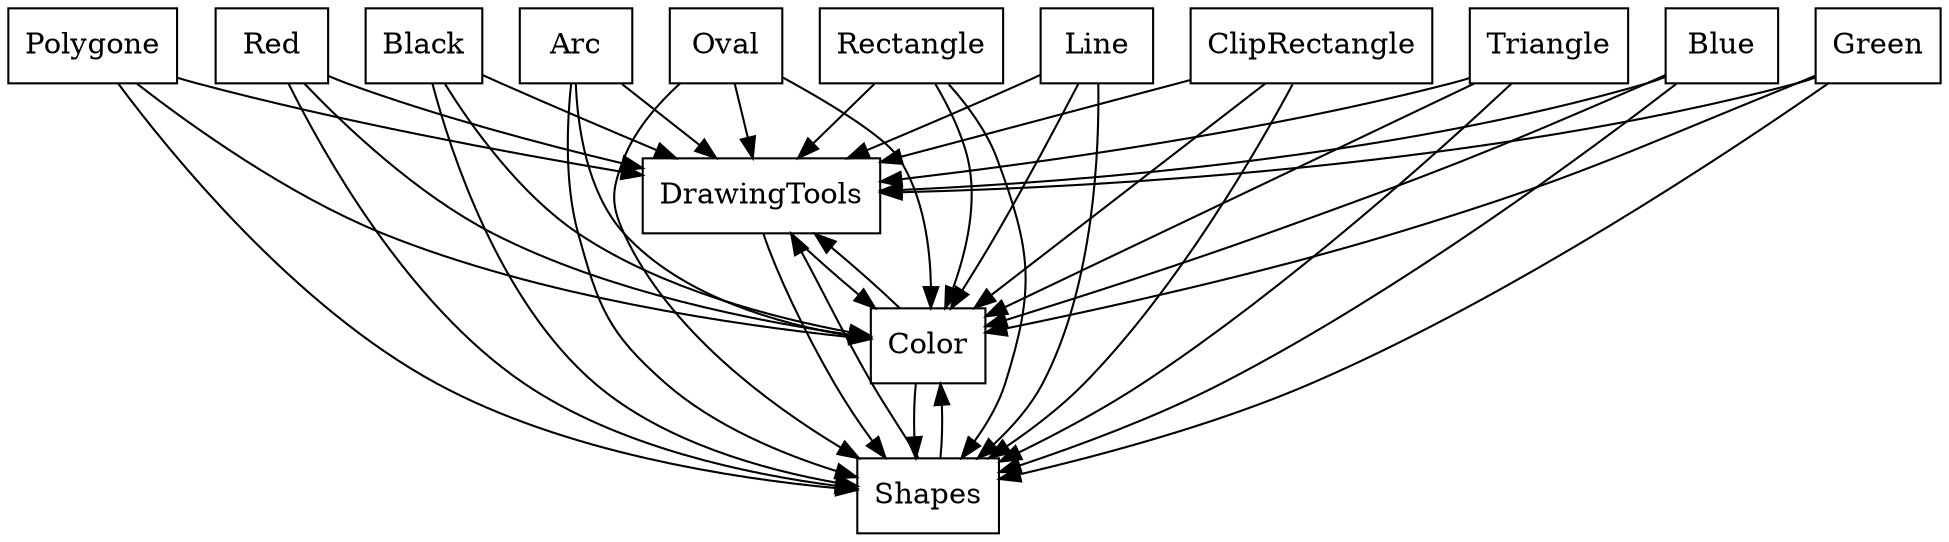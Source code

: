 digraph{
graph [rankdir=TB];
node [shape=box];
edge [arrowhead=normal];
0[label="Red",]
1[label="ClipRectangle",]
2[label="Black",]
3[label="Arc",]
4[label="DrawingTools",]
5[label="Polygone",]
6[label="Oval",]
7[label="Color",]
8[label="Triangle",]
9[label="Blue",]
10[label="Green",]
11[label="Shapes",]
12[label="Rectangle",]
13[label="Line",]
0->4[label="",]
0->7[label="",]
0->11[label="",]
1->4[label="",]
1->7[label="",]
1->11[label="",]
2->4[label="",]
2->7[label="",]
2->11[label="",]
3->4[label="",]
3->7[label="",]
3->11[label="",]
4->7[label="",]
4->11[label="",]
5->4[label="",]
5->7[label="",]
5->11[label="",]
6->4[label="",]
6->7[label="",]
6->11[label="",]
7->4[label="",]
7->11[label="",]
8->4[label="",]
8->7[label="",]
8->11[label="",]
9->4[label="",]
9->7[label="",]
9->11[label="",]
10->4[label="",]
10->7[label="",]
10->11[label="",]
11->4[label="",]
11->7[label="",]
12->4[label="",]
12->7[label="",]
12->11[label="",]
13->4[label="",]
13->7[label="",]
13->11[label="",]
}
